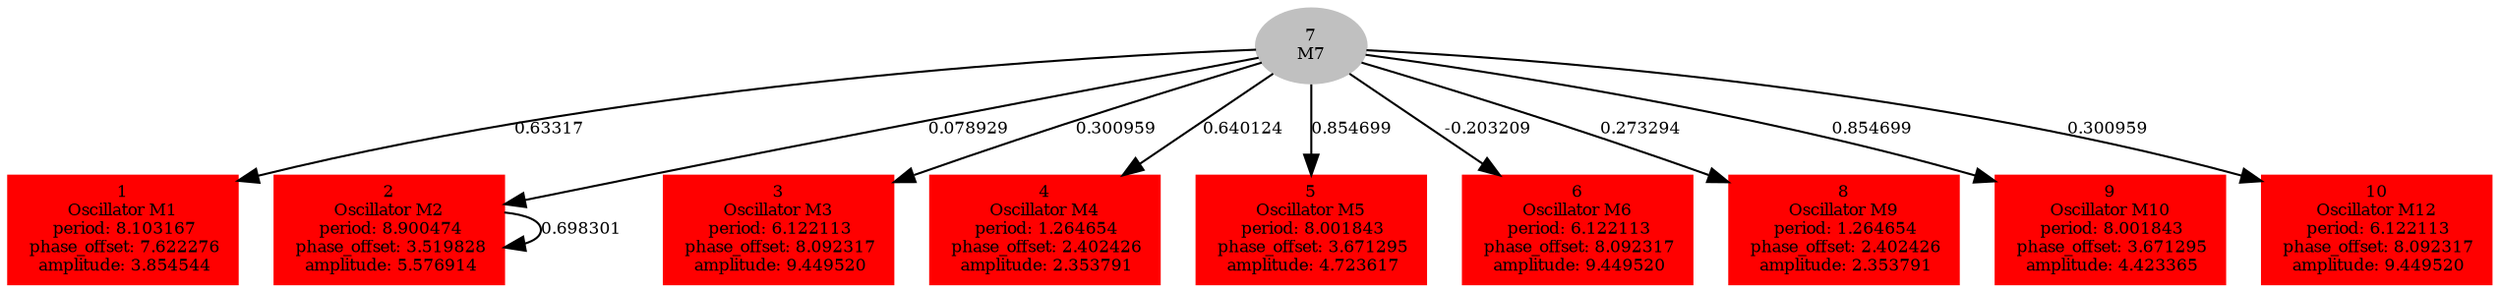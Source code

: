  digraph g{ forcelabels=true;
1 [label=<1<BR />Oscillator M1<BR /> period: 8.103167<BR /> phase_offset: 7.622276<BR /> amplitude: 3.854544>, shape=box,color=red,style=filled,fontsize=8];2 [label=<2<BR />Oscillator M2<BR /> period: 8.900474<BR /> phase_offset: 3.519828<BR /> amplitude: 5.576914>, shape=box,color=red,style=filled,fontsize=8];3 [label=<3<BR />Oscillator M3<BR /> period: 6.122113<BR /> phase_offset: 8.092317<BR /> amplitude: 9.449520>, shape=box,color=red,style=filled,fontsize=8];4 [label=<4<BR />Oscillator M4<BR /> period: 1.264654<BR /> phase_offset: 2.402426<BR /> amplitude: 2.353791>, shape=box,color=red,style=filled,fontsize=8];5 [label=<5<BR />Oscillator M5<BR /> period: 8.001843<BR /> phase_offset: 3.671295<BR /> amplitude: 4.723617>, shape=box,color=red,style=filled,fontsize=8];6 [label=<6<BR />Oscillator M6<BR /> period: 6.122113<BR /> phase_offset: 8.092317<BR /> amplitude: 9.449520>, shape=box,color=red,style=filled,fontsize=8];7[label=<7<BR/>M7>,color="grey",style=filled,fontsize=8];
8 [label=<8<BR />Oscillator M9<BR /> period: 1.264654<BR /> phase_offset: 2.402426<BR /> amplitude: 2.353791>, shape=box,color=red,style=filled,fontsize=8];9 [label=<9<BR />Oscillator M10<BR /> period: 8.001843<BR /> phase_offset: 3.671295<BR /> amplitude: 4.423365>, shape=box,color=red,style=filled,fontsize=8];10 [label=<10<BR />Oscillator M12<BR /> period: 6.122113<BR /> phase_offset: 8.092317<BR /> amplitude: 9.449520>, shape=box,color=red,style=filled,fontsize=8];2 -> 2[label="0.698301 ",fontsize="8"];
7 -> 1[label="0.63317 ",fontsize="8"];
7 -> 2[label="0.078929 ",fontsize="8"];
7 -> 3[label="0.300959 ",fontsize="8"];
7 -> 4[label="0.640124 ",fontsize="8"];
7 -> 5[label="0.854699 ",fontsize="8"];
7 -> 6[label="-0.203209 ",fontsize="8"];
7 -> 8[label="0.273294 ",fontsize="8"];
7 -> 9[label="0.854699 ",fontsize="8"];
7 -> 10[label="0.300959 ",fontsize="8"];
 }
